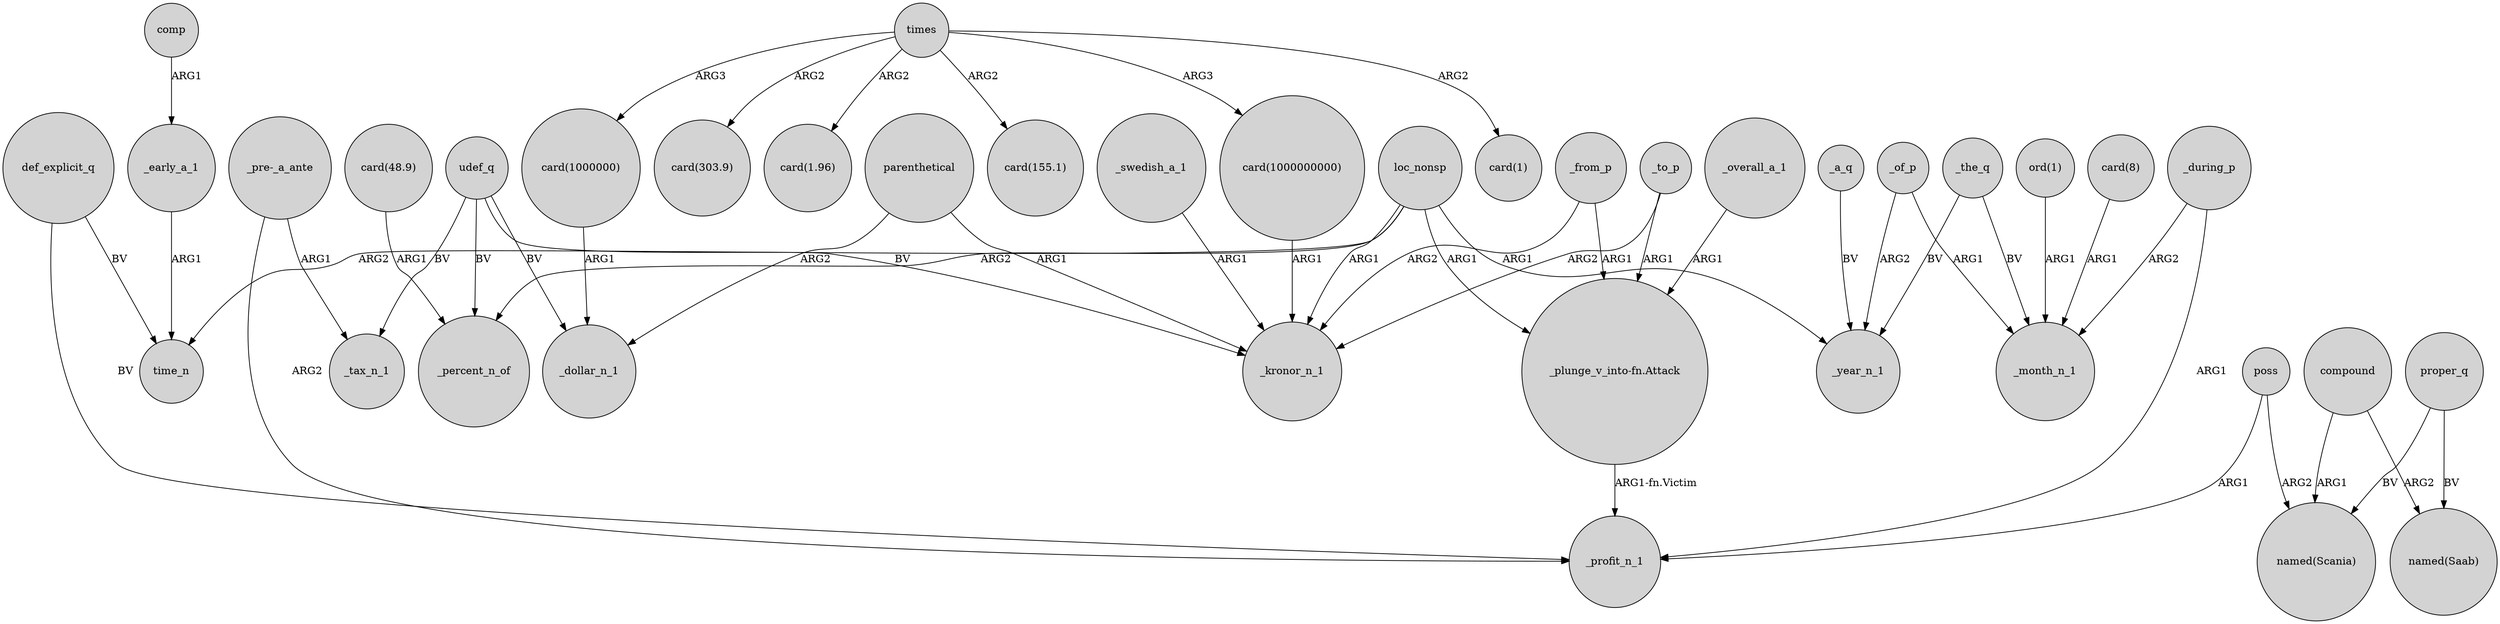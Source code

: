 digraph {
	node [shape=circle style=filled]
	_early_a_1 -> time_n [label=ARG1]
	_from_p -> "_plunge_v_into-fn.Attack" [label=ARG1]
	def_explicit_q -> _profit_n_1 [label=BV]
	"card(48.9)" -> _percent_n_of [label=ARG1]
	_from_p -> _kronor_n_1 [label=ARG2]
	compound -> "named(Saab)" [label=ARG2]
	"ord(1)" -> _month_n_1 [label=ARG1]
	_of_p -> _year_n_1 [label=ARG2]
	_the_q -> _month_n_1 [label=BV]
	loc_nonsp -> _year_n_1 [label=ARG1]
	"_pre-_a_ante" -> _profit_n_1 [label=ARG2]
	times -> "card(155.1)" [label=ARG2]
	udef_q -> _tax_n_1 [label=BV]
	times -> "card(1000000)" [label=ARG3]
	times -> "card(1)" [label=ARG2]
	comp -> _early_a_1 [label=ARG1]
	_a_q -> _year_n_1 [label=BV]
	_to_p -> "_plunge_v_into-fn.Attack" [label=ARG1]
	times -> "card(1000000000)" [label=ARG3]
	times -> "card(303.9)" [label=ARG2]
	parenthetical -> _kronor_n_1 [label=ARG1]
	_overall_a_1 -> "_plunge_v_into-fn.Attack" [label=ARG1]
	"card(8)" -> _month_n_1 [label=ARG1]
	loc_nonsp -> _kronor_n_1 [label=ARG1]
	udef_q -> _percent_n_of [label=BV]
	_the_q -> _year_n_1 [label=BV]
	poss -> _profit_n_1 [label=ARG1]
	_of_p -> _month_n_1 [label=ARG1]
	proper_q -> "named(Scania)" [label=BV]
	proper_q -> "named(Saab)" [label=BV]
	udef_q -> _dollar_n_1 [label=BV]
	"card(1000000000)" -> _kronor_n_1 [label=ARG1]
	"card(1000000)" -> _dollar_n_1 [label=ARG1]
	_during_p -> _profit_n_1 [label=ARG1]
	"_pre-_a_ante" -> _tax_n_1 [label=ARG1]
	_to_p -> _kronor_n_1 [label=ARG2]
	compound -> "named(Scania)" [label=ARG1]
	loc_nonsp -> "_plunge_v_into-fn.Attack" [label=ARG1]
	def_explicit_q -> time_n [label=BV]
	loc_nonsp -> time_n [label=ARG2]
	udef_q -> _kronor_n_1 [label=BV]
	_during_p -> _month_n_1 [label=ARG2]
	parenthetical -> _dollar_n_1 [label=ARG2]
	times -> "card(1.96)" [label=ARG2]
	_swedish_a_1 -> _kronor_n_1 [label=ARG1]
	poss -> "named(Scania)" [label=ARG2]
	"_plunge_v_into-fn.Attack" -> _profit_n_1 [label="ARG1-fn.Victim"]
	loc_nonsp -> _percent_n_of [label=ARG2]
}
